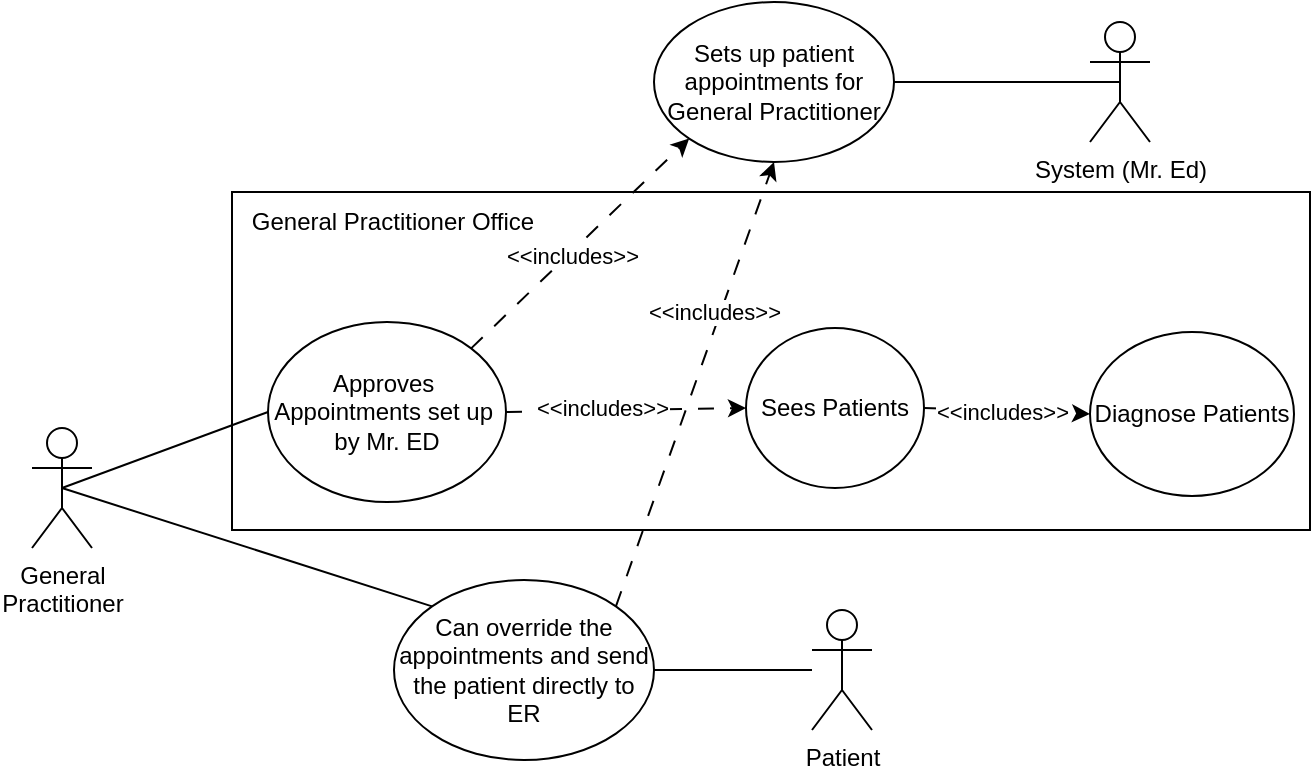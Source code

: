 <mxfile version="24.8.3">
  <diagram name="Page-1" id="zQgdx6gdwZZkz5qt_Ua5">
    <mxGraphModel dx="2180" dy="426" grid="0" gridSize="10" guides="1" tooltips="1" connect="1" arrows="1" fold="1" page="1" pageScale="1" pageWidth="1100" pageHeight="850" background="#FFFFFF" math="0" shadow="0">
      <root>
        <mxCell id="0" />
        <mxCell id="1" parent="0" />
        <mxCell id="c5CrnKEYV5SDfYjA_wCa-15" value="" style="rounded=0;whiteSpace=wrap;html=1;" parent="1" vertex="1">
          <mxGeometry x="-844" y="277" width="539" height="169" as="geometry" />
        </mxCell>
        <mxCell id="afm0MhG2RPLh9kl4LAHP-32" style="rounded=0;orthogonalLoop=1;jettySize=auto;html=1;exitX=0.5;exitY=0.5;exitDx=0;exitDy=0;exitPerimeter=0;entryX=0;entryY=0.5;entryDx=0;entryDy=0;endArrow=none;endFill=0;" parent="1" source="afm0MhG2RPLh9kl4LAHP-1" target="afm0MhG2RPLh9kl4LAHP-31" edge="1">
          <mxGeometry relative="1" as="geometry" />
        </mxCell>
        <mxCell id="afm0MhG2RPLh9kl4LAHP-35" style="rounded=0;orthogonalLoop=1;jettySize=auto;html=1;exitX=0.5;exitY=0.5;exitDx=0;exitDy=0;exitPerimeter=0;entryX=0;entryY=0;entryDx=0;entryDy=0;endArrow=none;endFill=0;" parent="1" source="afm0MhG2RPLh9kl4LAHP-1" target="afm0MhG2RPLh9kl4LAHP-9" edge="1">
          <mxGeometry relative="1" as="geometry" />
        </mxCell>
        <mxCell id="afm0MhG2RPLh9kl4LAHP-1" value="General&lt;div&gt;Practitioner&lt;/div&gt;" style="shape=umlActor;verticalLabelPosition=bottom;verticalAlign=top;html=1;outlineConnect=0;" parent="1" vertex="1">
          <mxGeometry x="-944" y="395" width="30" height="60" as="geometry" />
        </mxCell>
        <mxCell id="afm0MhG2RPLh9kl4LAHP-5" value="Patient" style="shape=umlActor;verticalLabelPosition=bottom;verticalAlign=top;html=1;outlineConnect=0;" parent="1" vertex="1">
          <mxGeometry x="-554" y="486" width="30" height="60" as="geometry" />
        </mxCell>
        <mxCell id="afm0MhG2RPLh9kl4LAHP-7" value="Sees Patients" style="ellipse;whiteSpace=wrap;html=1;" parent="1" vertex="1">
          <mxGeometry x="-587" y="345" width="89" height="80" as="geometry" />
        </mxCell>
        <mxCell id="afm0MhG2RPLh9kl4LAHP-8" value="Diagnose Patients" style="ellipse;whiteSpace=wrap;html=1;" parent="1" vertex="1">
          <mxGeometry x="-415" y="347" width="102" height="82" as="geometry" />
        </mxCell>
        <mxCell id="afm0MhG2RPLh9kl4LAHP-19" style="rounded=0;orthogonalLoop=1;jettySize=auto;html=1;exitX=1;exitY=0.5;exitDx=0;exitDy=0;endArrow=none;endFill=0;" parent="1" source="afm0MhG2RPLh9kl4LAHP-9" target="afm0MhG2RPLh9kl4LAHP-5" edge="1">
          <mxGeometry relative="1" as="geometry" />
        </mxCell>
        <mxCell id="afm0MhG2RPLh9kl4LAHP-9" value="Can override the appointments and send the patient directly to ER" style="ellipse;whiteSpace=wrap;html=1;" parent="1" vertex="1">
          <mxGeometry x="-763" y="471" width="130" height="90" as="geometry" />
        </mxCell>
        <mxCell id="afm0MhG2RPLh9kl4LAHP-33" style="rounded=0;orthogonalLoop=1;jettySize=auto;html=1;exitX=1;exitY=0.5;exitDx=0;exitDy=0;entryX=0;entryY=0.5;entryDx=0;entryDy=0;startArrow=none;startFill=0;endArrow=classic;endFill=1;dashed=1;dashPattern=8 8;" parent="1" source="afm0MhG2RPLh9kl4LAHP-31" target="afm0MhG2RPLh9kl4LAHP-7" edge="1">
          <mxGeometry relative="1" as="geometry" />
        </mxCell>
        <mxCell id="eqFHuCbTtr_plDUfo1Eq-5" value="&amp;lt;&amp;lt;includes&amp;gt;&amp;gt;" style="edgeLabel;html=1;align=center;verticalAlign=middle;resizable=0;points=[];" parent="afm0MhG2RPLh9kl4LAHP-33" vertex="1" connectable="0">
          <mxGeometry x="-0.011" y="-2" relative="1" as="geometry">
            <mxPoint x="-12" y="-3" as="offset" />
          </mxGeometry>
        </mxCell>
        <mxCell id="afm0MhG2RPLh9kl4LAHP-31" value="&lt;div&gt;&lt;span style=&quot;background-color: initial;&quot;&gt;Approves&amp;nbsp;&lt;/span&gt;&lt;/div&gt;&lt;div&gt;Appointments set up&amp;nbsp;&lt;/div&gt;&lt;div&gt;by Mr. ED&lt;/div&gt;" style="ellipse;whiteSpace=wrap;html=1;" parent="1" vertex="1">
          <mxGeometry x="-826" y="342" width="119" height="90" as="geometry" />
        </mxCell>
        <mxCell id="c5CrnKEYV5SDfYjA_wCa-3" value="Sets up patient appointments for General Practitioner" style="ellipse;whiteSpace=wrap;html=1;" parent="1" vertex="1">
          <mxGeometry x="-633" y="182" width="120" height="80" as="geometry" />
        </mxCell>
        <mxCell id="c5CrnKEYV5SDfYjA_wCa-10" style="rounded=0;orthogonalLoop=1;jettySize=auto;html=1;exitX=0.5;exitY=0.5;exitDx=0;exitDy=0;exitPerimeter=0;entryX=1;entryY=0.5;entryDx=0;entryDy=0;endArrow=none;endFill=0;" parent="1" source="c5CrnKEYV5SDfYjA_wCa-5" target="c5CrnKEYV5SDfYjA_wCa-3" edge="1">
          <mxGeometry relative="1" as="geometry" />
        </mxCell>
        <mxCell id="c5CrnKEYV5SDfYjA_wCa-5" value="System (Mr. Ed)" style="shape=umlActor;verticalLabelPosition=bottom;verticalAlign=top;html=1;outlineConnect=0;" parent="1" vertex="1">
          <mxGeometry x="-415" y="192" width="30" height="60" as="geometry" />
        </mxCell>
        <mxCell id="c5CrnKEYV5SDfYjA_wCa-14" value="General Practitioner Office" style="text;html=1;align=center;verticalAlign=middle;whiteSpace=wrap;rounded=0;" parent="1" vertex="1">
          <mxGeometry x="-851" y="277" width="175" height="30" as="geometry" />
        </mxCell>
        <mxCell id="eqFHuCbTtr_plDUfo1Eq-8" style="rounded=0;orthogonalLoop=1;jettySize=auto;html=1;exitX=1;exitY=0.5;exitDx=0;exitDy=0;entryX=0;entryY=0.5;entryDx=0;entryDy=0;startArrow=none;startFill=0;endArrow=classic;endFill=1;dashed=1;dashPattern=8 8;" parent="1" source="afm0MhG2RPLh9kl4LAHP-7" target="afm0MhG2RPLh9kl4LAHP-8" edge="1">
          <mxGeometry relative="1" as="geometry">
            <mxPoint x="-518" y="386.72" as="sourcePoint" />
            <mxPoint x="-421" y="386.72" as="targetPoint" />
          </mxGeometry>
        </mxCell>
        <mxCell id="eqFHuCbTtr_plDUfo1Eq-9" value="&amp;lt;&amp;lt;includes&amp;gt;&amp;gt;" style="edgeLabel;html=1;align=center;verticalAlign=middle;resizable=0;points=[];" parent="eqFHuCbTtr_plDUfo1Eq-8" vertex="1" connectable="0">
          <mxGeometry x="-0.011" y="-2" relative="1" as="geometry">
            <mxPoint x="-2" y="-2" as="offset" />
          </mxGeometry>
        </mxCell>
        <mxCell id="tOnaetVuEfL-HHDLR_vb-1" style="rounded=0;orthogonalLoop=1;jettySize=auto;html=1;exitX=1;exitY=0;exitDx=0;exitDy=0;entryX=0;entryY=1;entryDx=0;entryDy=0;startArrow=none;startFill=0;endArrow=classic;endFill=1;dashed=1;dashPattern=8 8;" parent="1" source="afm0MhG2RPLh9kl4LAHP-31" target="c5CrnKEYV5SDfYjA_wCa-3" edge="1">
          <mxGeometry relative="1" as="geometry">
            <mxPoint x="-697" y="343" as="sourcePoint" />
            <mxPoint x="-600" y="343" as="targetPoint" />
          </mxGeometry>
        </mxCell>
        <mxCell id="tOnaetVuEfL-HHDLR_vb-2" value="&amp;lt;&amp;lt;includes&amp;gt;&amp;gt;" style="edgeLabel;html=1;align=center;verticalAlign=middle;resizable=0;points=[];" parent="tOnaetVuEfL-HHDLR_vb-1" vertex="1" connectable="0">
          <mxGeometry x="-0.011" y="-2" relative="1" as="geometry">
            <mxPoint x="-5" y="4" as="offset" />
          </mxGeometry>
        </mxCell>
        <mxCell id="QV01LtWAea01KNX9l4Gs-2" style="rounded=0;orthogonalLoop=1;jettySize=auto;html=1;exitX=1;exitY=0;exitDx=0;exitDy=0;entryX=0.5;entryY=1;entryDx=0;entryDy=0;startArrow=none;startFill=0;endArrow=classic;endFill=1;dashed=1;dashPattern=8 8;" edge="1" parent="1" source="afm0MhG2RPLh9kl4LAHP-9" target="c5CrnKEYV5SDfYjA_wCa-3">
          <mxGeometry relative="1" as="geometry">
            <mxPoint x="-715" y="365" as="sourcePoint" />
            <mxPoint x="-587" y="260" as="targetPoint" />
          </mxGeometry>
        </mxCell>
        <mxCell id="QV01LtWAea01KNX9l4Gs-3" value="&amp;lt;&amp;lt;includes&amp;gt;&amp;gt;" style="edgeLabel;html=1;align=center;verticalAlign=middle;resizable=0;points=[];" vertex="1" connectable="0" parent="QV01LtWAea01KNX9l4Gs-2">
          <mxGeometry x="-0.011" y="-2" relative="1" as="geometry">
            <mxPoint x="8" y="-38" as="offset" />
          </mxGeometry>
        </mxCell>
      </root>
    </mxGraphModel>
  </diagram>
</mxfile>

